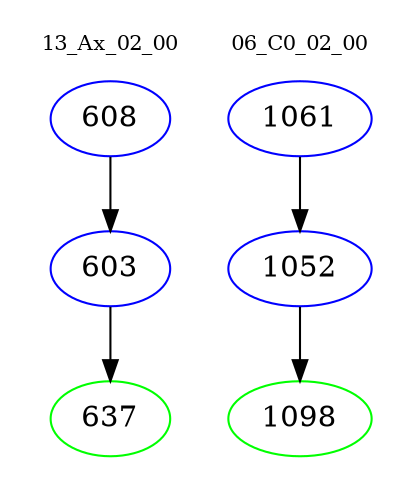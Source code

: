 digraph{
subgraph cluster_0 {
color = white
label = "13_Ax_02_00";
fontsize=10;
T0_608 [label="608", color="blue"]
T0_608 -> T0_603 [color="black"]
T0_603 [label="603", color="blue"]
T0_603 -> T0_637 [color="black"]
T0_637 [label="637", color="green"]
}
subgraph cluster_1 {
color = white
label = "06_C0_02_00";
fontsize=10;
T1_1061 [label="1061", color="blue"]
T1_1061 -> T1_1052 [color="black"]
T1_1052 [label="1052", color="blue"]
T1_1052 -> T1_1098 [color="black"]
T1_1098 [label="1098", color="green"]
}
}
